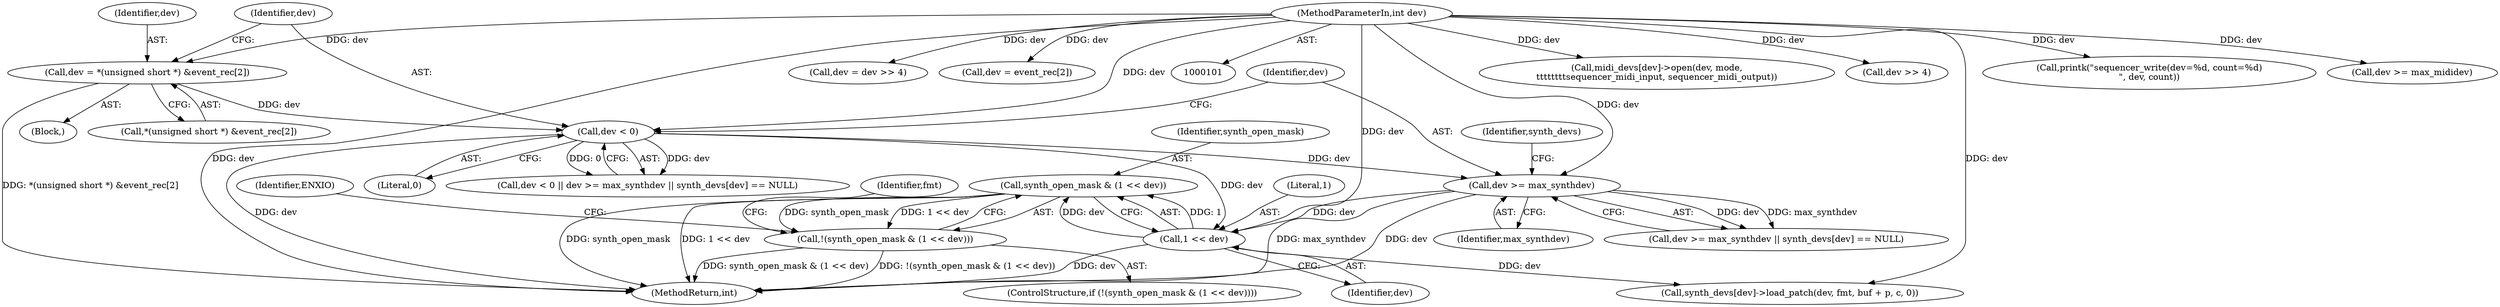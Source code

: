 digraph "0_linux_b769f49463711205d57286e64cf535ed4daf59e9_1@API" {
"1000196" [label="(Call,synth_open_mask & (1 << dev))"];
"1000198" [label="(Call,1 << dev)"];
"1000183" [label="(Call,dev >= max_synthdev)"];
"1000179" [label="(Call,dev < 0)"];
"1000168" [label="(Call,dev = *(unsigned short *) &event_rec[2])"];
"1000102" [label="(MethodParameterIn,int dev)"];
"1000195" [label="(Call,!(synth_open_mask & (1 << dev)))"];
"1000195" [label="(Call,!(synth_open_mask & (1 << dev)))"];
"1000180" [label="(Identifier,dev)"];
"1000200" [label="(Identifier,dev)"];
"1000183" [label="(Call,dev >= max_synthdev)"];
"1000168" [label="(Call,dev = *(unsigned short *) &event_rec[2])"];
"1000170" [label="(Call,*(unsigned short *) &event_rec[2])"];
"1000203" [label="(Identifier,ENXIO)"];
"1000169" [label="(Identifier,dev)"];
"1000349" [label="(Call,midi_devs[dev]->open(dev, mode,\n\t\t\t\t\t\t\t\tsequencer_midi_input, sequencer_midi_output))"];
"1000165" [label="(Block,)"];
"1000185" [label="(Identifier,max_synthdev)"];
"1000415" [label="(MethodReturn,int)"];
"1000198" [label="(Call,1 << dev)"];
"1000197" [label="(Identifier,synth_open_mask)"];
"1000184" [label="(Identifier,dev)"];
"1000122" [label="(Call,dev >> 4)"];
"1000126" [label="(Call,printk(\"sequencer_write(dev=%d, count=%d)\n\", dev, count))"];
"1000196" [label="(Call,synth_open_mask & (1 << dev))"];
"1000199" [label="(Literal,1)"];
"1000102" [label="(MethodParameterIn,int dev)"];
"1000178" [label="(Call,dev < 0 || dev >= max_synthdev || synth_devs[dev] == NULL)"];
"1000329" [label="(Call,dev >= max_mididev)"];
"1000120" [label="(Call,dev = dev >> 4)"];
"1000217" [label="(Call,synth_devs[dev]->load_patch(dev, fmt, buf + p, c, 0))"];
"1000322" [label="(Call,dev = event_rec[2])"];
"1000188" [label="(Identifier,synth_devs)"];
"1000181" [label="(Literal,0)"];
"1000182" [label="(Call,dev >= max_synthdev || synth_devs[dev] == NULL)"];
"1000194" [label="(ControlStructure,if (!(synth_open_mask & (1 << dev))))"];
"1000179" [label="(Call,dev < 0)"];
"1000205" [label="(Identifier,fmt)"];
"1000196" -> "1000195"  [label="AST: "];
"1000196" -> "1000198"  [label="CFG: "];
"1000197" -> "1000196"  [label="AST: "];
"1000198" -> "1000196"  [label="AST: "];
"1000195" -> "1000196"  [label="CFG: "];
"1000196" -> "1000415"  [label="DDG: synth_open_mask"];
"1000196" -> "1000415"  [label="DDG: 1 << dev"];
"1000196" -> "1000195"  [label="DDG: synth_open_mask"];
"1000196" -> "1000195"  [label="DDG: 1 << dev"];
"1000198" -> "1000196"  [label="DDG: 1"];
"1000198" -> "1000196"  [label="DDG: dev"];
"1000198" -> "1000200"  [label="CFG: "];
"1000199" -> "1000198"  [label="AST: "];
"1000200" -> "1000198"  [label="AST: "];
"1000198" -> "1000415"  [label="DDG: dev"];
"1000183" -> "1000198"  [label="DDG: dev"];
"1000179" -> "1000198"  [label="DDG: dev"];
"1000102" -> "1000198"  [label="DDG: dev"];
"1000198" -> "1000217"  [label="DDG: dev"];
"1000183" -> "1000182"  [label="AST: "];
"1000183" -> "1000185"  [label="CFG: "];
"1000184" -> "1000183"  [label="AST: "];
"1000185" -> "1000183"  [label="AST: "];
"1000188" -> "1000183"  [label="CFG: "];
"1000182" -> "1000183"  [label="CFG: "];
"1000183" -> "1000415"  [label="DDG: max_synthdev"];
"1000183" -> "1000415"  [label="DDG: dev"];
"1000183" -> "1000182"  [label="DDG: dev"];
"1000183" -> "1000182"  [label="DDG: max_synthdev"];
"1000179" -> "1000183"  [label="DDG: dev"];
"1000102" -> "1000183"  [label="DDG: dev"];
"1000179" -> "1000178"  [label="AST: "];
"1000179" -> "1000181"  [label="CFG: "];
"1000180" -> "1000179"  [label="AST: "];
"1000181" -> "1000179"  [label="AST: "];
"1000184" -> "1000179"  [label="CFG: "];
"1000178" -> "1000179"  [label="CFG: "];
"1000179" -> "1000415"  [label="DDG: dev"];
"1000179" -> "1000178"  [label="DDG: dev"];
"1000179" -> "1000178"  [label="DDG: 0"];
"1000168" -> "1000179"  [label="DDG: dev"];
"1000102" -> "1000179"  [label="DDG: dev"];
"1000168" -> "1000165"  [label="AST: "];
"1000168" -> "1000170"  [label="CFG: "];
"1000169" -> "1000168"  [label="AST: "];
"1000170" -> "1000168"  [label="AST: "];
"1000180" -> "1000168"  [label="CFG: "];
"1000168" -> "1000415"  [label="DDG: *(unsigned short *) &event_rec[2]"];
"1000102" -> "1000168"  [label="DDG: dev"];
"1000102" -> "1000101"  [label="AST: "];
"1000102" -> "1000415"  [label="DDG: dev"];
"1000102" -> "1000120"  [label="DDG: dev"];
"1000102" -> "1000122"  [label="DDG: dev"];
"1000102" -> "1000126"  [label="DDG: dev"];
"1000102" -> "1000217"  [label="DDG: dev"];
"1000102" -> "1000322"  [label="DDG: dev"];
"1000102" -> "1000329"  [label="DDG: dev"];
"1000102" -> "1000349"  [label="DDG: dev"];
"1000195" -> "1000194"  [label="AST: "];
"1000203" -> "1000195"  [label="CFG: "];
"1000205" -> "1000195"  [label="CFG: "];
"1000195" -> "1000415"  [label="DDG: !(synth_open_mask & (1 << dev))"];
"1000195" -> "1000415"  [label="DDG: synth_open_mask & (1 << dev)"];
}
